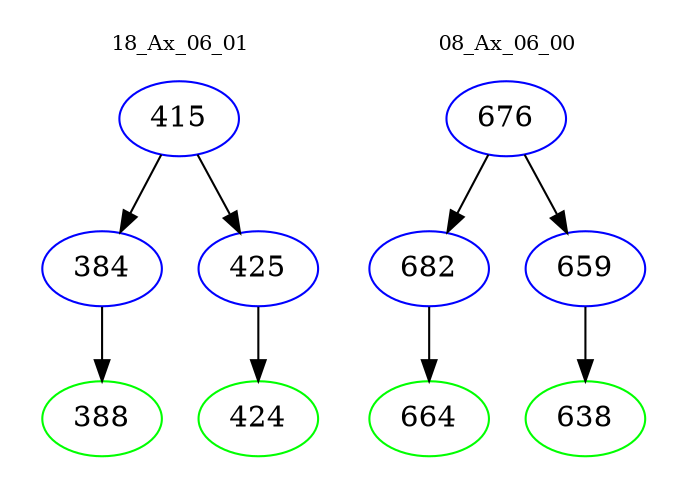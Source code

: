 digraph{
subgraph cluster_0 {
color = white
label = "18_Ax_06_01";
fontsize=10;
T0_415 [label="415", color="blue"]
T0_415 -> T0_384 [color="black"]
T0_384 [label="384", color="blue"]
T0_384 -> T0_388 [color="black"]
T0_388 [label="388", color="green"]
T0_415 -> T0_425 [color="black"]
T0_425 [label="425", color="blue"]
T0_425 -> T0_424 [color="black"]
T0_424 [label="424", color="green"]
}
subgraph cluster_1 {
color = white
label = "08_Ax_06_00";
fontsize=10;
T1_676 [label="676", color="blue"]
T1_676 -> T1_682 [color="black"]
T1_682 [label="682", color="blue"]
T1_682 -> T1_664 [color="black"]
T1_664 [label="664", color="green"]
T1_676 -> T1_659 [color="black"]
T1_659 [label="659", color="blue"]
T1_659 -> T1_638 [color="black"]
T1_638 [label="638", color="green"]
}
}

